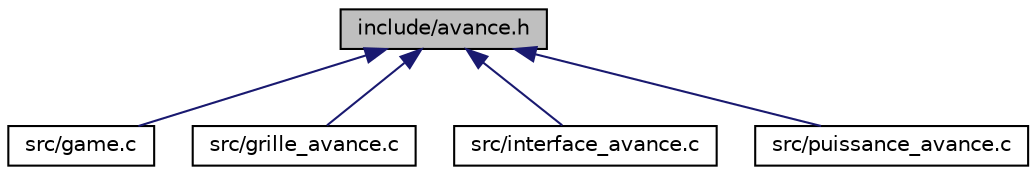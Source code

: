 digraph "include/avance.h"
{
  edge [fontname="Helvetica",fontsize="10",labelfontname="Helvetica",labelfontsize="10"];
  node [fontname="Helvetica",fontsize="10",shape=record];
  Node1 [label="include/avance.h",height=0.2,width=0.4,color="black", fillcolor="grey75", style="filled", fontcolor="black"];
  Node1 -> Node2 [dir="back",color="midnightblue",fontsize="10",style="solid"];
  Node2 [label="src/game.c",height=0.2,width=0.4,color="black", fillcolor="white", style="filled",URL="$game_8c.html",tooltip="Programme principal. "];
  Node1 -> Node3 [dir="back",color="midnightblue",fontsize="10",style="solid"];
  Node3 [label="src/grille_avance.c",height=0.2,width=0.4,color="black", fillcolor="white", style="filled",URL="$grille__avance_8c.html",tooltip="Interface du jeu Puissance 4 ++. "];
  Node1 -> Node4 [dir="back",color="midnightblue",fontsize="10",style="solid"];
  Node4 [label="src/interface_avance.c",height=0.2,width=0.4,color="black", fillcolor="white", style="filled",URL="$interface__avance_8c.html",tooltip="Interface du Puissance 4. "];
  Node1 -> Node5 [dir="back",color="midnightblue",fontsize="10",style="solid"];
  Node5 [label="src/puissance_avance.c",height=0.2,width=0.4,color="black", fillcolor="white", style="filled",URL="$puissance__avance_8c.html",tooltip="Puissance 4 classique. "];
}
